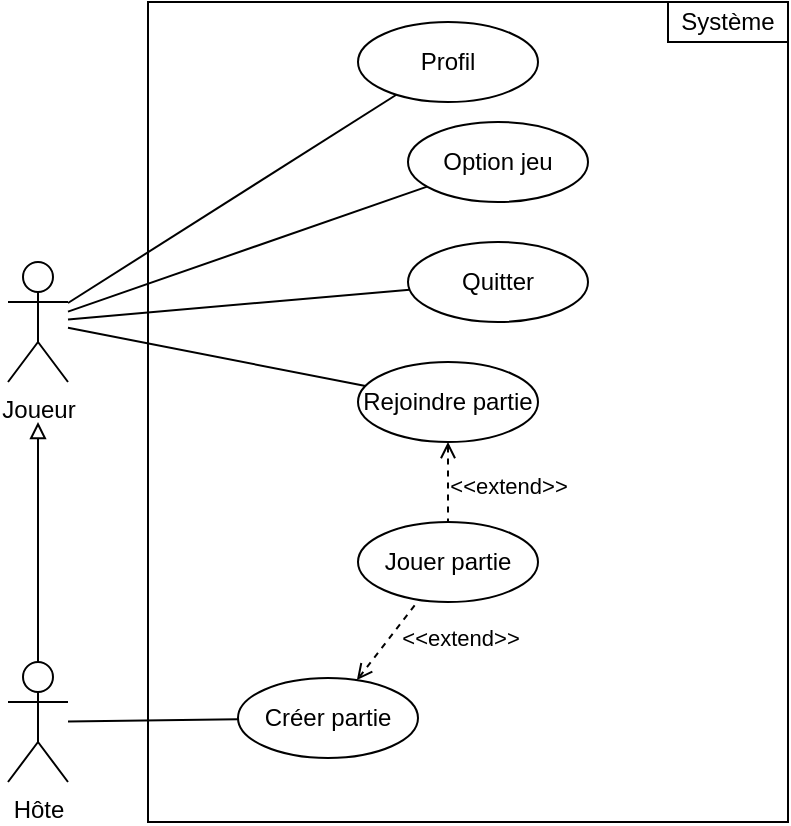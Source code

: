 <mxfile version="22.1.5" type="github">
  <diagram name="Page-1" id="2YBvvXClWsGukQMizWep">
    <mxGraphModel dx="875" dy="511" grid="1" gridSize="10" guides="1" tooltips="1" connect="1" arrows="1" fold="1" page="1" pageScale="1" pageWidth="850" pageHeight="1100" math="0" shadow="0">
      <root>
        <mxCell id="0" />
        <mxCell id="1" parent="0" />
        <mxCell id="zI1h7x5sEJhRS2WGcgBx-15" value="" style="rounded=0;whiteSpace=wrap;html=1;" parent="1" vertex="1">
          <mxGeometry x="220" y="30" width="320" height="410" as="geometry" />
        </mxCell>
        <mxCell id="zI1h7x5sEJhRS2WGcgBx-1" value="Joueur" style="shape=umlActor;verticalLabelPosition=bottom;verticalAlign=top;html=1;outlineConnect=0;" parent="1" vertex="1">
          <mxGeometry x="150" y="160" width="30" height="60" as="geometry" />
        </mxCell>
        <mxCell id="zI1h7x5sEJhRS2WGcgBx-2" value="Hôte" style="shape=umlActor;verticalLabelPosition=bottom;verticalAlign=top;html=1;outlineConnect=0;" parent="1" vertex="1">
          <mxGeometry x="150" y="360" width="30" height="60" as="geometry" />
        </mxCell>
        <mxCell id="zI1h7x5sEJhRS2WGcgBx-3" value="Profil" style="ellipse;whiteSpace=wrap;html=1;" parent="1" vertex="1">
          <mxGeometry x="325" y="40" width="90" height="40" as="geometry" />
        </mxCell>
        <mxCell id="zI1h7x5sEJhRS2WGcgBx-4" value="Créer partie" style="ellipse;whiteSpace=wrap;html=1;" parent="1" vertex="1">
          <mxGeometry x="265" y="368" width="90" height="40" as="geometry" />
        </mxCell>
        <mxCell id="zI1h7x5sEJhRS2WGcgBx-5" value="Rejoindre partie" style="ellipse;whiteSpace=wrap;html=1;" parent="1" vertex="1">
          <mxGeometry x="325" y="210" width="90" height="40" as="geometry" />
        </mxCell>
        <mxCell id="zI1h7x5sEJhRS2WGcgBx-6" value="Quitter" style="ellipse;whiteSpace=wrap;html=1;" parent="1" vertex="1">
          <mxGeometry x="350" y="150" width="90" height="40" as="geometry" />
        </mxCell>
        <mxCell id="zI1h7x5sEJhRS2WGcgBx-7" value="Option jeu" style="ellipse;whiteSpace=wrap;html=1;" parent="1" vertex="1">
          <mxGeometry x="350" y="90" width="90" height="40" as="geometry" />
        </mxCell>
        <mxCell id="zI1h7x5sEJhRS2WGcgBx-8" value="Jouer partie" style="ellipse;whiteSpace=wrap;html=1;" parent="1" vertex="1">
          <mxGeometry x="325" y="290" width="90" height="40" as="geometry" />
        </mxCell>
        <mxCell id="zI1h7x5sEJhRS2WGcgBx-9" value="" style="endArrow=none;html=1;rounded=0;" parent="1" source="zI1h7x5sEJhRS2WGcgBx-1" target="zI1h7x5sEJhRS2WGcgBx-3" edge="1">
          <mxGeometry width="50" height="50" relative="1" as="geometry">
            <mxPoint x="190" y="310" as="sourcePoint" />
            <mxPoint x="240" y="260" as="targetPoint" />
          </mxGeometry>
        </mxCell>
        <mxCell id="zI1h7x5sEJhRS2WGcgBx-10" value="" style="endArrow=none;html=1;rounded=0;dashed=1;startArrow=open;startFill=0;" parent="1" source="zI1h7x5sEJhRS2WGcgBx-5" target="zI1h7x5sEJhRS2WGcgBx-8" edge="1">
          <mxGeometry width="50" height="50" relative="1" as="geometry">
            <mxPoint x="180" y="188" as="sourcePoint" />
            <mxPoint x="250" y="190" as="targetPoint" />
          </mxGeometry>
        </mxCell>
        <mxCell id="wHyM3_GwTrVdur3SJxDq-1" value="&amp;lt;&amp;lt;extend&amp;gt;&amp;gt;" style="edgeLabel;html=1;align=center;verticalAlign=middle;resizable=0;points=[];" vertex="1" connectable="0" parent="zI1h7x5sEJhRS2WGcgBx-10">
          <mxGeometry x="0.086" relative="1" as="geometry">
            <mxPoint x="30" as="offset" />
          </mxGeometry>
        </mxCell>
        <mxCell id="zI1h7x5sEJhRS2WGcgBx-11" value="" style="endArrow=none;html=1;rounded=0;startArrow=block;startFill=0;" parent="1" target="zI1h7x5sEJhRS2WGcgBx-2" edge="1">
          <mxGeometry width="50" height="50" relative="1" as="geometry">
            <mxPoint x="165" y="240" as="sourcePoint" />
            <mxPoint x="272" y="186" as="targetPoint" />
          </mxGeometry>
        </mxCell>
        <mxCell id="zI1h7x5sEJhRS2WGcgBx-13" value="" style="endArrow=none;html=1;rounded=0;" parent="1" source="zI1h7x5sEJhRS2WGcgBx-2" target="zI1h7x5sEJhRS2WGcgBx-4" edge="1">
          <mxGeometry width="50" height="50" relative="1" as="geometry">
            <mxPoint x="180" y="199" as="sourcePoint" />
            <mxPoint x="435" y="183" as="targetPoint" />
          </mxGeometry>
        </mxCell>
        <mxCell id="zI1h7x5sEJhRS2WGcgBx-14" value="" style="endArrow=none;html=1;rounded=0;" parent="1" source="zI1h7x5sEJhRS2WGcgBx-1" target="zI1h7x5sEJhRS2WGcgBx-5" edge="1">
          <mxGeometry width="50" height="50" relative="1" as="geometry">
            <mxPoint x="180" y="199" as="sourcePoint" />
            <mxPoint x="435" y="183" as="targetPoint" />
          </mxGeometry>
        </mxCell>
        <mxCell id="zI1h7x5sEJhRS2WGcgBx-17" value="Système" style="rounded=0;whiteSpace=wrap;html=1;" parent="1" vertex="1">
          <mxGeometry x="480" y="30" width="60" height="20" as="geometry" />
        </mxCell>
        <mxCell id="zI1h7x5sEJhRS2WGcgBx-19" value="" style="endArrow=none;html=1;rounded=0;" parent="1" source="zI1h7x5sEJhRS2WGcgBx-1" target="zI1h7x5sEJhRS2WGcgBx-6" edge="1">
          <mxGeometry width="50" height="50" relative="1" as="geometry">
            <mxPoint x="180" y="203" as="sourcePoint" />
            <mxPoint x="314" y="231" as="targetPoint" />
          </mxGeometry>
        </mxCell>
        <mxCell id="zI1h7x5sEJhRS2WGcgBx-20" value="" style="endArrow=none;html=1;rounded=0;dashed=1;startArrow=open;startFill=0;" parent="1" source="zI1h7x5sEJhRS2WGcgBx-4" target="zI1h7x5sEJhRS2WGcgBx-8" edge="1">
          <mxGeometry width="50" height="50" relative="1" as="geometry">
            <mxPoint x="115" y="294" as="sourcePoint" />
            <mxPoint x="251" y="258" as="targetPoint" />
          </mxGeometry>
        </mxCell>
        <mxCell id="zI1h7x5sEJhRS2WGcgBx-21" value="&amp;lt;&amp;lt;extend&amp;gt;&amp;gt;" style="edgeLabel;html=1;align=center;verticalAlign=middle;resizable=0;points=[];" parent="zI1h7x5sEJhRS2WGcgBx-20" vertex="1" connectable="0">
          <mxGeometry x="-0.202" relative="1" as="geometry">
            <mxPoint x="39" y="-5" as="offset" />
          </mxGeometry>
        </mxCell>
        <mxCell id="zI1h7x5sEJhRS2WGcgBx-22" value="" style="endArrow=none;html=1;rounded=0;" parent="1" source="zI1h7x5sEJhRS2WGcgBx-1" target="zI1h7x5sEJhRS2WGcgBx-7" edge="1">
          <mxGeometry width="50" height="50" relative="1" as="geometry">
            <mxPoint x="190" y="190" as="sourcePoint" />
            <mxPoint x="354" y="86" as="targetPoint" />
          </mxGeometry>
        </mxCell>
      </root>
    </mxGraphModel>
  </diagram>
</mxfile>

